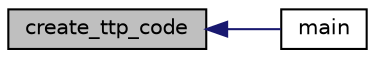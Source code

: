 digraph "create_ttp_code"
{
  edge [fontname="Helvetica",fontsize="10",labelfontname="Helvetica",labelfontsize="10"];
  node [fontname="Helvetica",fontsize="10",shape=record];
  rankdir="LR";
  Node3654 [label="create_ttp_code",height=0.2,width=0.4,color="black", fillcolor="grey75", style="filled", fontcolor="black"];
  Node3654 -> Node3655 [dir="back",color="midnightblue",fontsize="10",style="solid",fontname="Helvetica"];
  Node3655 [label="main",height=0.2,width=0.4,color="black", fillcolor="white", style="filled",URL="$d4/d6e/make__something_8_c.html#a217dbf8b442f20279ea00b898af96f52"];
}

